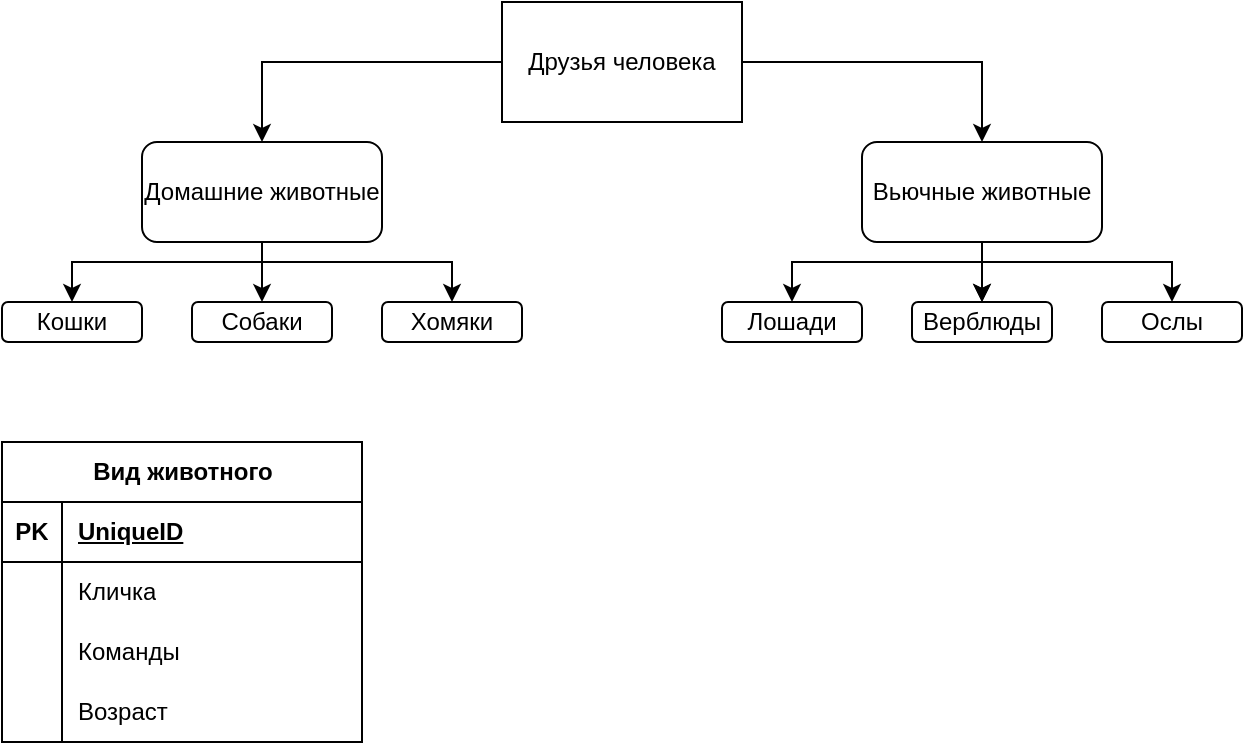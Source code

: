 <mxfile version="22.1.16" type="google">
  <diagram name="Страница 1" id="GpDwJzgnjHeXLRBHWZRU">
    <mxGraphModel grid="1" page="1" gridSize="10" guides="1" tooltips="1" connect="1" arrows="1" fold="1" pageScale="1" pageWidth="827" pageHeight="1169" math="0" shadow="0">
      <root>
        <mxCell id="0" />
        <mxCell id="1" parent="0" />
        <mxCell id="D2SKvFlkgreJSLHiAacV-13" style="edgeStyle=orthogonalEdgeStyle;rounded=0;orthogonalLoop=1;jettySize=auto;html=1;exitX=0;exitY=0.5;exitDx=0;exitDy=0;" edge="1" parent="1" source="D2SKvFlkgreJSLHiAacV-1" target="D2SKvFlkgreJSLHiAacV-2">
          <mxGeometry relative="1" as="geometry" />
        </mxCell>
        <mxCell id="D2SKvFlkgreJSLHiAacV-15" style="edgeStyle=orthogonalEdgeStyle;rounded=0;orthogonalLoop=1;jettySize=auto;html=1;exitX=1;exitY=0.5;exitDx=0;exitDy=0;entryX=0.5;entryY=0;entryDx=0;entryDy=0;" edge="1" parent="1" source="D2SKvFlkgreJSLHiAacV-1" target="D2SKvFlkgreJSLHiAacV-3">
          <mxGeometry relative="1" as="geometry" />
        </mxCell>
        <mxCell id="D2SKvFlkgreJSLHiAacV-1" value="Друзья человека" style="rounded=0;whiteSpace=wrap;html=1;" vertex="1" parent="1">
          <mxGeometry x="340" y="50" width="120" height="60" as="geometry" />
        </mxCell>
        <mxCell id="D2SKvFlkgreJSLHiAacV-16" style="edgeStyle=orthogonalEdgeStyle;rounded=0;orthogonalLoop=1;jettySize=auto;html=1;exitX=0.5;exitY=1;exitDx=0;exitDy=0;entryX=0.5;entryY=0;entryDx=0;entryDy=0;" edge="1" parent="1" source="D2SKvFlkgreJSLHiAacV-2" target="D2SKvFlkgreJSLHiAacV-7">
          <mxGeometry relative="1" as="geometry" />
        </mxCell>
        <mxCell id="D2SKvFlkgreJSLHiAacV-17" style="edgeStyle=orthogonalEdgeStyle;rounded=0;orthogonalLoop=1;jettySize=auto;html=1;exitX=0.5;exitY=1;exitDx=0;exitDy=0;entryX=0.5;entryY=0;entryDx=0;entryDy=0;" edge="1" parent="1" source="D2SKvFlkgreJSLHiAacV-2" target="D2SKvFlkgreJSLHiAacV-8">
          <mxGeometry relative="1" as="geometry">
            <Array as="points">
              <mxPoint x="220" y="180" />
              <mxPoint x="315" y="180" />
            </Array>
          </mxGeometry>
        </mxCell>
        <mxCell id="D2SKvFlkgreJSLHiAacV-18" style="edgeStyle=orthogonalEdgeStyle;rounded=0;orthogonalLoop=1;jettySize=auto;html=1;exitX=0.5;exitY=1;exitDx=0;exitDy=0;entryX=0.5;entryY=0;entryDx=0;entryDy=0;" edge="1" parent="1" source="D2SKvFlkgreJSLHiAacV-2" target="D2SKvFlkgreJSLHiAacV-5">
          <mxGeometry relative="1" as="geometry">
            <Array as="points">
              <mxPoint x="220" y="180" />
              <mxPoint x="125" y="180" />
            </Array>
          </mxGeometry>
        </mxCell>
        <mxCell id="D2SKvFlkgreJSLHiAacV-19" style="edgeStyle=orthogonalEdgeStyle;rounded=0;orthogonalLoop=1;jettySize=auto;html=1;exitX=0.5;exitY=1;exitDx=0;exitDy=0;" edge="1" parent="1" source="D2SKvFlkgreJSLHiAacV-2">
          <mxGeometry relative="1" as="geometry">
            <mxPoint x="220" y="170" as="targetPoint" />
          </mxGeometry>
        </mxCell>
        <mxCell id="D2SKvFlkgreJSLHiAacV-2" value="Домашние животные" style="rounded=1;whiteSpace=wrap;html=1;" vertex="1" parent="1">
          <mxGeometry x="160" y="120" width="120" height="50" as="geometry" />
        </mxCell>
        <mxCell id="D2SKvFlkgreJSLHiAacV-24" value="" style="edgeStyle=orthogonalEdgeStyle;rounded=0;orthogonalLoop=1;jettySize=auto;html=1;" edge="1" parent="1" source="D2SKvFlkgreJSLHiAacV-3" target="D2SKvFlkgreJSLHiAacV-10">
          <mxGeometry relative="1" as="geometry" />
        </mxCell>
        <mxCell id="D2SKvFlkgreJSLHiAacV-3" value="Вьючные животные" style="rounded=1;whiteSpace=wrap;html=1;" vertex="1" parent="1">
          <mxGeometry x="520" y="120" width="120" height="50" as="geometry" />
        </mxCell>
        <mxCell id="D2SKvFlkgreJSLHiAacV-5" value="Кошки" style="rounded=1;whiteSpace=wrap;html=1;" vertex="1" parent="1">
          <mxGeometry x="90" y="200" width="70" height="20" as="geometry" />
        </mxCell>
        <mxCell id="D2SKvFlkgreJSLHiAacV-7" value="Собаки" style="rounded=1;whiteSpace=wrap;html=1;" vertex="1" parent="1">
          <mxGeometry x="185" y="200" width="70" height="20" as="geometry" />
        </mxCell>
        <mxCell id="D2SKvFlkgreJSLHiAacV-8" value="Хомяки" style="rounded=1;whiteSpace=wrap;html=1;" vertex="1" parent="1">
          <mxGeometry x="280" y="200" width="70" height="20" as="geometry" />
        </mxCell>
        <mxCell id="D2SKvFlkgreJSLHiAacV-9" value="Лошади" style="rounded=1;whiteSpace=wrap;html=1;" vertex="1" parent="1">
          <mxGeometry x="450" y="200" width="70" height="20" as="geometry" />
        </mxCell>
        <mxCell id="D2SKvFlkgreJSLHiAacV-10" value="Верблюды" style="rounded=1;whiteSpace=wrap;html=1;" vertex="1" parent="1">
          <mxGeometry x="545" y="200" width="70" height="20" as="geometry" />
        </mxCell>
        <mxCell id="D2SKvFlkgreJSLHiAacV-11" value="Ослы" style="rounded=1;whiteSpace=wrap;html=1;" vertex="1" parent="1">
          <mxGeometry x="640" y="200" width="70" height="20" as="geometry" />
        </mxCell>
        <mxCell id="D2SKvFlkgreJSLHiAacV-20" style="edgeStyle=orthogonalEdgeStyle;rounded=0;orthogonalLoop=1;jettySize=auto;html=1;exitX=0.5;exitY=1;exitDx=0;exitDy=0;entryX=0.5;entryY=0;entryDx=0;entryDy=0;" edge="1" parent="1">
          <mxGeometry relative="1" as="geometry">
            <mxPoint x="580" y="170" as="sourcePoint" />
            <mxPoint x="580" y="200" as="targetPoint" />
          </mxGeometry>
        </mxCell>
        <mxCell id="D2SKvFlkgreJSLHiAacV-21" style="edgeStyle=orthogonalEdgeStyle;rounded=0;orthogonalLoop=1;jettySize=auto;html=1;exitX=0.5;exitY=1;exitDx=0;exitDy=0;entryX=0.5;entryY=0;entryDx=0;entryDy=0;" edge="1" parent="1">
          <mxGeometry relative="1" as="geometry">
            <mxPoint x="580" y="170" as="sourcePoint" />
            <mxPoint x="675" y="200" as="targetPoint" />
            <Array as="points">
              <mxPoint x="580" y="180" />
              <mxPoint x="675" y="180" />
            </Array>
          </mxGeometry>
        </mxCell>
        <mxCell id="D2SKvFlkgreJSLHiAacV-22" style="edgeStyle=orthogonalEdgeStyle;rounded=0;orthogonalLoop=1;jettySize=auto;html=1;entryX=0.5;entryY=0;entryDx=0;entryDy=0;" edge="1" parent="1">
          <mxGeometry relative="1" as="geometry">
            <mxPoint x="580" y="170" as="sourcePoint" />
            <mxPoint x="485" y="200" as="targetPoint" />
            <Array as="points">
              <mxPoint x="580" y="180" />
              <mxPoint x="485" y="180" />
            </Array>
          </mxGeometry>
        </mxCell>
        <mxCell id="D2SKvFlkgreJSLHiAacV-23" style="edgeStyle=orthogonalEdgeStyle;rounded=0;orthogonalLoop=1;jettySize=auto;html=1;exitX=0.5;exitY=1;exitDx=0;exitDy=0;" edge="1" parent="1">
          <mxGeometry relative="1" as="geometry">
            <mxPoint x="580" y="170" as="targetPoint" />
            <mxPoint x="580" y="170" as="sourcePoint" />
          </mxGeometry>
        </mxCell>
        <mxCell id="D2SKvFlkgreJSLHiAacV-25" value="Вид животного" style="shape=table;startSize=30;container=1;collapsible=1;childLayout=tableLayout;fixedRows=1;rowLines=0;fontStyle=1;align=center;resizeLast=1;html=1;" vertex="1" parent="1">
          <mxGeometry x="90" y="270" width="180" height="150" as="geometry" />
        </mxCell>
        <mxCell id="D2SKvFlkgreJSLHiAacV-26" value="" style="shape=tableRow;horizontal=0;startSize=0;swimlaneHead=0;swimlaneBody=0;fillColor=none;collapsible=0;dropTarget=0;points=[[0,0.5],[1,0.5]];portConstraint=eastwest;top=0;left=0;right=0;bottom=1;" vertex="1" parent="D2SKvFlkgreJSLHiAacV-25">
          <mxGeometry y="30" width="180" height="30" as="geometry" />
        </mxCell>
        <mxCell id="D2SKvFlkgreJSLHiAacV-27" value="PK" style="shape=partialRectangle;connectable=0;fillColor=none;top=0;left=0;bottom=0;right=0;fontStyle=1;overflow=hidden;whiteSpace=wrap;html=1;" vertex="1" parent="D2SKvFlkgreJSLHiAacV-26">
          <mxGeometry width="30" height="30" as="geometry">
            <mxRectangle width="30" height="30" as="alternateBounds" />
          </mxGeometry>
        </mxCell>
        <mxCell id="D2SKvFlkgreJSLHiAacV-28" value="UniqueID" style="shape=partialRectangle;connectable=0;fillColor=none;top=0;left=0;bottom=0;right=0;align=left;spacingLeft=6;fontStyle=5;overflow=hidden;whiteSpace=wrap;html=1;" vertex="1" parent="D2SKvFlkgreJSLHiAacV-26">
          <mxGeometry x="30" width="150" height="30" as="geometry">
            <mxRectangle width="150" height="30" as="alternateBounds" />
          </mxGeometry>
        </mxCell>
        <mxCell id="D2SKvFlkgreJSLHiAacV-29" value="" style="shape=tableRow;horizontal=0;startSize=0;swimlaneHead=0;swimlaneBody=0;fillColor=none;collapsible=0;dropTarget=0;points=[[0,0.5],[1,0.5]];portConstraint=eastwest;top=0;left=0;right=0;bottom=0;" vertex="1" parent="D2SKvFlkgreJSLHiAacV-25">
          <mxGeometry y="60" width="180" height="30" as="geometry" />
        </mxCell>
        <mxCell id="D2SKvFlkgreJSLHiAacV-30" value="" style="shape=partialRectangle;connectable=0;fillColor=none;top=0;left=0;bottom=0;right=0;editable=1;overflow=hidden;whiteSpace=wrap;html=1;" vertex="1" parent="D2SKvFlkgreJSLHiAacV-29">
          <mxGeometry width="30" height="30" as="geometry">
            <mxRectangle width="30" height="30" as="alternateBounds" />
          </mxGeometry>
        </mxCell>
        <mxCell id="D2SKvFlkgreJSLHiAacV-31" value="Кличка" style="shape=partialRectangle;connectable=0;fillColor=none;top=0;left=0;bottom=0;right=0;align=left;spacingLeft=6;overflow=hidden;whiteSpace=wrap;html=1;" vertex="1" parent="D2SKvFlkgreJSLHiAacV-29">
          <mxGeometry x="30" width="150" height="30" as="geometry">
            <mxRectangle width="150" height="30" as="alternateBounds" />
          </mxGeometry>
        </mxCell>
        <mxCell id="D2SKvFlkgreJSLHiAacV-32" value="" style="shape=tableRow;horizontal=0;startSize=0;swimlaneHead=0;swimlaneBody=0;fillColor=none;collapsible=0;dropTarget=0;points=[[0,0.5],[1,0.5]];portConstraint=eastwest;top=0;left=0;right=0;bottom=0;" vertex="1" parent="D2SKvFlkgreJSLHiAacV-25">
          <mxGeometry y="90" width="180" height="30" as="geometry" />
        </mxCell>
        <mxCell id="D2SKvFlkgreJSLHiAacV-33" value="" style="shape=partialRectangle;connectable=0;fillColor=none;top=0;left=0;bottom=0;right=0;editable=1;overflow=hidden;whiteSpace=wrap;html=1;" vertex="1" parent="D2SKvFlkgreJSLHiAacV-32">
          <mxGeometry width="30" height="30" as="geometry">
            <mxRectangle width="30" height="30" as="alternateBounds" />
          </mxGeometry>
        </mxCell>
        <mxCell id="D2SKvFlkgreJSLHiAacV-34" value="Команды" style="shape=partialRectangle;connectable=0;fillColor=none;top=0;left=0;bottom=0;right=0;align=left;spacingLeft=6;overflow=hidden;whiteSpace=wrap;html=1;" vertex="1" parent="D2SKvFlkgreJSLHiAacV-32">
          <mxGeometry x="30" width="150" height="30" as="geometry">
            <mxRectangle width="150" height="30" as="alternateBounds" />
          </mxGeometry>
        </mxCell>
        <mxCell id="D2SKvFlkgreJSLHiAacV-35" value="" style="shape=tableRow;horizontal=0;startSize=0;swimlaneHead=0;swimlaneBody=0;fillColor=none;collapsible=0;dropTarget=0;points=[[0,0.5],[1,0.5]];portConstraint=eastwest;top=0;left=0;right=0;bottom=0;" vertex="1" parent="D2SKvFlkgreJSLHiAacV-25">
          <mxGeometry y="120" width="180" height="30" as="geometry" />
        </mxCell>
        <mxCell id="D2SKvFlkgreJSLHiAacV-36" value="" style="shape=partialRectangle;connectable=0;fillColor=none;top=0;left=0;bottom=0;right=0;editable=1;overflow=hidden;whiteSpace=wrap;html=1;" vertex="1" parent="D2SKvFlkgreJSLHiAacV-35">
          <mxGeometry width="30" height="30" as="geometry">
            <mxRectangle width="30" height="30" as="alternateBounds" />
          </mxGeometry>
        </mxCell>
        <mxCell id="D2SKvFlkgreJSLHiAacV-37" value="Возраст" style="shape=partialRectangle;connectable=0;fillColor=none;top=0;left=0;bottom=0;right=0;align=left;spacingLeft=6;overflow=hidden;whiteSpace=wrap;html=1;" vertex="1" parent="D2SKvFlkgreJSLHiAacV-35">
          <mxGeometry x="30" width="150" height="30" as="geometry">
            <mxRectangle width="150" height="30" as="alternateBounds" />
          </mxGeometry>
        </mxCell>
      </root>
    </mxGraphModel>
  </diagram>
</mxfile>
